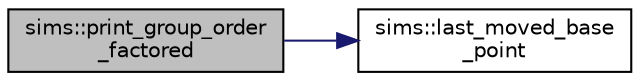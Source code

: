 digraph "sims::print_group_order_factored"
{
  edge [fontname="Helvetica",fontsize="10",labelfontname="Helvetica",labelfontsize="10"];
  node [fontname="Helvetica",fontsize="10",shape=record];
  rankdir="LR";
  Node9358 [label="sims::print_group_order\l_factored",height=0.2,width=0.4,color="black", fillcolor="grey75", style="filled", fontcolor="black"];
  Node9358 -> Node9359 [color="midnightblue",fontsize="10",style="solid",fontname="Helvetica"];
  Node9359 [label="sims::last_moved_base\l_point",height=0.2,width=0.4,color="black", fillcolor="white", style="filled",URL="$d9/df3/classsims.html#ab7549d6212df09ad5fdcc8b5edbe8806"];
}
